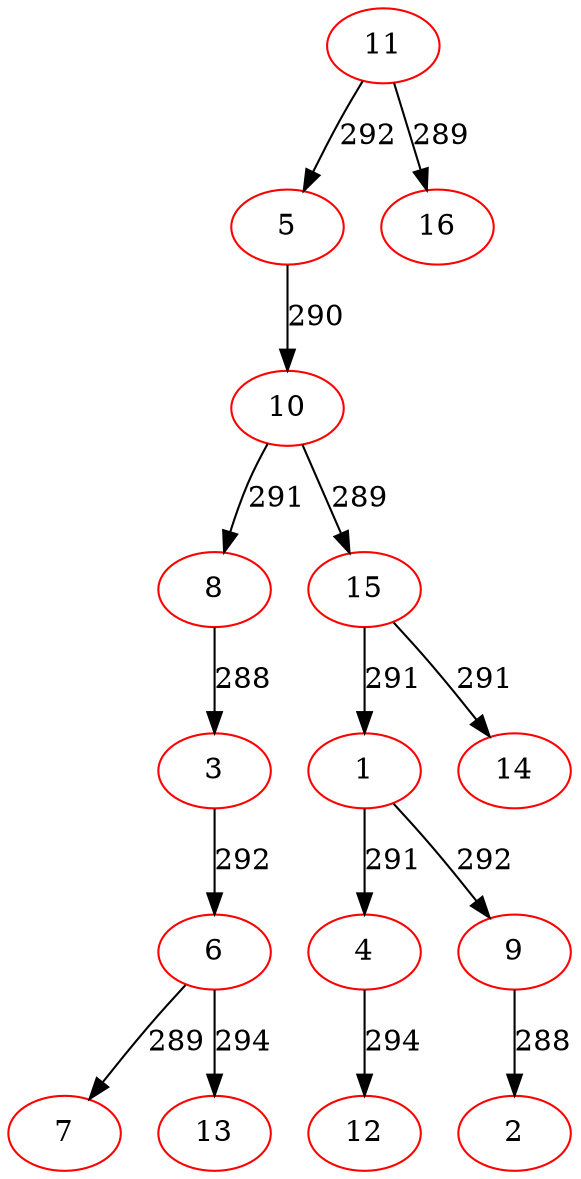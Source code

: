 digraph {
11[color=red]
5[color=red]
10[color=red]
8[color=red]
3[color=red]
6[color=red]
7[color=red]
6->7[label=289]
13[color=red]
6->13[label=294]
3->6[label=292]
8->3[label=288]
10->8[label=291]
15[color=red]
1[color=red]
4[color=red]
12[color=red]
4->12[label=294]
1->4[label=291]
9[color=red]
2[color=red]
9->2[label=288]
1->9[label=292]
15->1[label=291]
14[color=red]
15->14[label=291]
10->15[label=289]
5->10[label=290]
11->5[label=292]
16[color=red]
11->16[label=289]
}